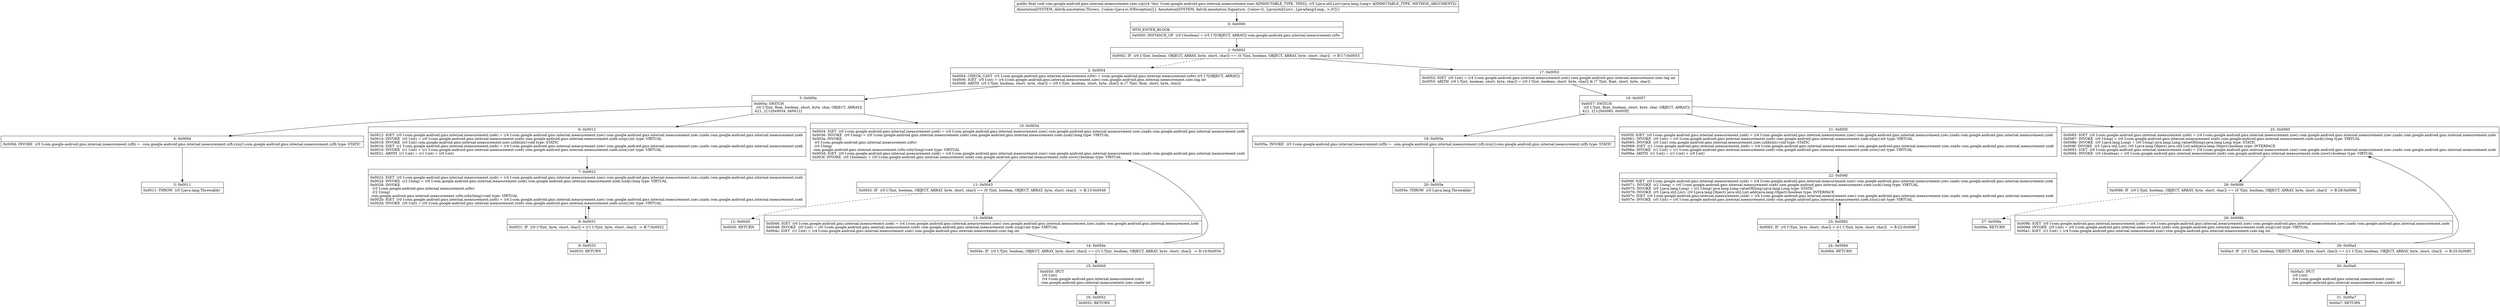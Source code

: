 digraph "CFG forcom.google.android.gms.internal.measurement.zzec.zzj(Ljava\/util\/List;)V" {
Node_0 [shape=record,label="{0\:\ 0x0000|MTH_ENTER_BLOCK\l|0x0000: INSTANCE_OF  (r0 I:boolean) = (r5 I:?[OBJECT, ARRAY]) com.google.android.gms.internal.measurement.zzfw \l}"];
Node_1 [shape=record,label="{1\:\ 0x0002|0x0002: IF  (r0 I:?[int, boolean, OBJECT, ARRAY, byte, short, char]) == (0 ?[int, boolean, OBJECT, ARRAY, byte, short, char])  \-\> B:17:0x0053 \l}"];
Node_2 [shape=record,label="{2\:\ 0x0004|0x0004: CHECK_CAST  (r5 I:com.google.android.gms.internal.measurement.zzfw) = (com.google.android.gms.internal.measurement.zzfw) (r5 I:?[OBJECT, ARRAY]) \l0x0006: IGET  (r0 I:int) = (r4 I:com.google.android.gms.internal.measurement.zzec) com.google.android.gms.internal.measurement.zzec.tag int \l0x0008: ARITH  (r0 I:?[int, boolean, short, byte, char]) = (r0 I:?[int, boolean, short, byte, char]) & (7 ?[int, float, short, byte, char]) \l}"];
Node_3 [shape=record,label="{3\:\ 0x000a|0x000a: SWITCH  \l  (r0 I:?[int, float, boolean, short, byte, char, OBJECT, ARRAY])\l k:[1, 2] t:[0x0034, 0x0012] \l}"];
Node_4 [shape=record,label="{4\:\ 0x000d|0x000d: INVOKE  (r5 I:com.google.android.gms.internal.measurement.zzfh) =  com.google.android.gms.internal.measurement.zzfi.zzuy():com.google.android.gms.internal.measurement.zzfh type: STATIC \l}"];
Node_5 [shape=record,label="{5\:\ 0x0011|0x0011: THROW  (r5 I:java.lang.Throwable) \l}"];
Node_6 [shape=record,label="{6\:\ 0x0012|0x0012: IGET  (r0 I:com.google.android.gms.internal.measurement.zzeb) = (r4 I:com.google.android.gms.internal.measurement.zzec) com.google.android.gms.internal.measurement.zzec.zzadu com.google.android.gms.internal.measurement.zzeb \l0x0014: INVOKE  (r0 I:int) = (r0 I:com.google.android.gms.internal.measurement.zzeb) com.google.android.gms.internal.measurement.zzeb.zzsp():int type: VIRTUAL \l0x0018: INVOKE  (r0 I:int) com.google.android.gms.internal.measurement.zzec.zzbb(int):void type: STATIC \l0x001b: IGET  (r1 I:com.google.android.gms.internal.measurement.zzeb) = (r4 I:com.google.android.gms.internal.measurement.zzec) com.google.android.gms.internal.measurement.zzec.zzadu com.google.android.gms.internal.measurement.zzeb \l0x001d: INVOKE  (r1 I:int) = (r1 I:com.google.android.gms.internal.measurement.zzeb) com.google.android.gms.internal.measurement.zzeb.zzsx():int type: VIRTUAL \l0x0021: ARITH  (r1 I:int) = (r1 I:int) + (r0 I:int) \l}"];
Node_7 [shape=record,label="{7\:\ 0x0022|0x0022: IGET  (r0 I:com.google.android.gms.internal.measurement.zzeb) = (r4 I:com.google.android.gms.internal.measurement.zzec) com.google.android.gms.internal.measurement.zzec.zzadu com.google.android.gms.internal.measurement.zzeb \l0x0024: INVOKE  (r2 I:long) = (r0 I:com.google.android.gms.internal.measurement.zzeb) com.google.android.gms.internal.measurement.zzeb.zzsk():long type: VIRTUAL \l0x0028: INVOKE  \l  (r5 I:com.google.android.gms.internal.measurement.zzfw)\l  (r2 I:long)\l com.google.android.gms.internal.measurement.zzfw.zzby(long):void type: VIRTUAL \l0x002b: IGET  (r0 I:com.google.android.gms.internal.measurement.zzeb) = (r4 I:com.google.android.gms.internal.measurement.zzec) com.google.android.gms.internal.measurement.zzec.zzadu com.google.android.gms.internal.measurement.zzeb \l0x002d: INVOKE  (r0 I:int) = (r0 I:com.google.android.gms.internal.measurement.zzeb) com.google.android.gms.internal.measurement.zzeb.zzsx():int type: VIRTUAL \l}"];
Node_8 [shape=record,label="{8\:\ 0x0031|0x0031: IF  (r0 I:?[int, byte, short, char]) \< (r1 I:?[int, byte, short, char])  \-\> B:7:0x0022 \l}"];
Node_9 [shape=record,label="{9\:\ 0x0033|0x0033: RETURN   \l}"];
Node_10 [shape=record,label="{10\:\ 0x0034|0x0034: IGET  (r0 I:com.google.android.gms.internal.measurement.zzeb) = (r4 I:com.google.android.gms.internal.measurement.zzec) com.google.android.gms.internal.measurement.zzec.zzadu com.google.android.gms.internal.measurement.zzeb \l0x0036: INVOKE  (r0 I:long) = (r0 I:com.google.android.gms.internal.measurement.zzeb) com.google.android.gms.internal.measurement.zzeb.zzsk():long type: VIRTUAL \l0x003a: INVOKE  \l  (r5 I:com.google.android.gms.internal.measurement.zzfw)\l  (r0 I:long)\l com.google.android.gms.internal.measurement.zzfw.zzby(long):void type: VIRTUAL \l0x003d: IGET  (r0 I:com.google.android.gms.internal.measurement.zzeb) = (r4 I:com.google.android.gms.internal.measurement.zzec) com.google.android.gms.internal.measurement.zzec.zzadu com.google.android.gms.internal.measurement.zzeb \l0x003f: INVOKE  (r0 I:boolean) = (r0 I:com.google.android.gms.internal.measurement.zzeb) com.google.android.gms.internal.measurement.zzeb.zzsw():boolean type: VIRTUAL \l}"];
Node_11 [shape=record,label="{11\:\ 0x0043|0x0043: IF  (r0 I:?[int, boolean, OBJECT, ARRAY, byte, short, char]) == (0 ?[int, boolean, OBJECT, ARRAY, byte, short, char])  \-\> B:13:0x0046 \l}"];
Node_12 [shape=record,label="{12\:\ 0x0045|0x0045: RETURN   \l}"];
Node_13 [shape=record,label="{13\:\ 0x0046|0x0046: IGET  (r0 I:com.google.android.gms.internal.measurement.zzeb) = (r4 I:com.google.android.gms.internal.measurement.zzec) com.google.android.gms.internal.measurement.zzec.zzadu com.google.android.gms.internal.measurement.zzeb \l0x0048: INVOKE  (r0 I:int) = (r0 I:com.google.android.gms.internal.measurement.zzeb) com.google.android.gms.internal.measurement.zzeb.zzsg():int type: VIRTUAL \l0x004c: IGET  (r1 I:int) = (r4 I:com.google.android.gms.internal.measurement.zzec) com.google.android.gms.internal.measurement.zzec.tag int \l}"];
Node_14 [shape=record,label="{14\:\ 0x004e|0x004e: IF  (r0 I:?[int, boolean, OBJECT, ARRAY, byte, short, char]) == (r1 I:?[int, boolean, OBJECT, ARRAY, byte, short, char])  \-\> B:10:0x0034 \l}"];
Node_15 [shape=record,label="{15\:\ 0x0050|0x0050: IPUT  \l  (r0 I:int)\l  (r4 I:com.google.android.gms.internal.measurement.zzec)\l com.google.android.gms.internal.measurement.zzec.zzadw int \l}"];
Node_16 [shape=record,label="{16\:\ 0x0052|0x0052: RETURN   \l}"];
Node_17 [shape=record,label="{17\:\ 0x0053|0x0053: IGET  (r0 I:int) = (r4 I:com.google.android.gms.internal.measurement.zzec) com.google.android.gms.internal.measurement.zzec.tag int \l0x0055: ARITH  (r0 I:?[int, boolean, short, byte, char]) = (r0 I:?[int, boolean, short, byte, char]) & (7 ?[int, float, short, byte, char]) \l}"];
Node_18 [shape=record,label="{18\:\ 0x0057|0x0057: SWITCH  \l  (r0 I:?[int, float, boolean, short, byte, char, OBJECT, ARRAY])\l k:[1, 2] t:[0x0085, 0x005f] \l}"];
Node_19 [shape=record,label="{19\:\ 0x005a|0x005a: INVOKE  (r5 I:com.google.android.gms.internal.measurement.zzfh) =  com.google.android.gms.internal.measurement.zzfi.zzuy():com.google.android.gms.internal.measurement.zzfh type: STATIC \l}"];
Node_20 [shape=record,label="{20\:\ 0x005e|0x005e: THROW  (r5 I:java.lang.Throwable) \l}"];
Node_21 [shape=record,label="{21\:\ 0x005f|0x005f: IGET  (r0 I:com.google.android.gms.internal.measurement.zzeb) = (r4 I:com.google.android.gms.internal.measurement.zzec) com.google.android.gms.internal.measurement.zzec.zzadu com.google.android.gms.internal.measurement.zzeb \l0x0061: INVOKE  (r0 I:int) = (r0 I:com.google.android.gms.internal.measurement.zzeb) com.google.android.gms.internal.measurement.zzeb.zzsp():int type: VIRTUAL \l0x0065: INVOKE  (r0 I:int) com.google.android.gms.internal.measurement.zzec.zzbb(int):void type: STATIC \l0x0068: IGET  (r1 I:com.google.android.gms.internal.measurement.zzeb) = (r4 I:com.google.android.gms.internal.measurement.zzec) com.google.android.gms.internal.measurement.zzec.zzadu com.google.android.gms.internal.measurement.zzeb \l0x006a: INVOKE  (r1 I:int) = (r1 I:com.google.android.gms.internal.measurement.zzeb) com.google.android.gms.internal.measurement.zzeb.zzsx():int type: VIRTUAL \l0x006e: ARITH  (r1 I:int) = (r1 I:int) + (r0 I:int) \l}"];
Node_22 [shape=record,label="{22\:\ 0x006f|0x006f: IGET  (r0 I:com.google.android.gms.internal.measurement.zzeb) = (r4 I:com.google.android.gms.internal.measurement.zzec) com.google.android.gms.internal.measurement.zzec.zzadu com.google.android.gms.internal.measurement.zzeb \l0x0071: INVOKE  (r2 I:long) = (r0 I:com.google.android.gms.internal.measurement.zzeb) com.google.android.gms.internal.measurement.zzeb.zzsk():long type: VIRTUAL \l0x0075: INVOKE  (r0 I:java.lang.Long) = (r2 I:long) java.lang.Long.valueOf(long):java.lang.Long type: STATIC \l0x0079: INVOKE  (r5 I:java.util.List), (r0 I:java.lang.Object) java.util.List.add(java.lang.Object):boolean type: INTERFACE \l0x007c: IGET  (r0 I:com.google.android.gms.internal.measurement.zzeb) = (r4 I:com.google.android.gms.internal.measurement.zzec) com.google.android.gms.internal.measurement.zzec.zzadu com.google.android.gms.internal.measurement.zzeb \l0x007e: INVOKE  (r0 I:int) = (r0 I:com.google.android.gms.internal.measurement.zzeb) com.google.android.gms.internal.measurement.zzeb.zzsx():int type: VIRTUAL \l}"];
Node_23 [shape=record,label="{23\:\ 0x0082|0x0082: IF  (r0 I:?[int, byte, short, char]) \< (r1 I:?[int, byte, short, char])  \-\> B:22:0x006f \l}"];
Node_24 [shape=record,label="{24\:\ 0x0084|0x0084: RETURN   \l}"];
Node_25 [shape=record,label="{25\:\ 0x0085|0x0085: IGET  (r0 I:com.google.android.gms.internal.measurement.zzeb) = (r4 I:com.google.android.gms.internal.measurement.zzec) com.google.android.gms.internal.measurement.zzec.zzadu com.google.android.gms.internal.measurement.zzeb \l0x0087: INVOKE  (r0 I:long) = (r0 I:com.google.android.gms.internal.measurement.zzeb) com.google.android.gms.internal.measurement.zzeb.zzsk():long type: VIRTUAL \l0x008b: INVOKE  (r0 I:java.lang.Long) = (r0 I:long) java.lang.Long.valueOf(long):java.lang.Long type: STATIC \l0x008f: INVOKE  (r5 I:java.util.List), (r0 I:java.lang.Object) java.util.List.add(java.lang.Object):boolean type: INTERFACE \l0x0092: IGET  (r0 I:com.google.android.gms.internal.measurement.zzeb) = (r4 I:com.google.android.gms.internal.measurement.zzec) com.google.android.gms.internal.measurement.zzec.zzadu com.google.android.gms.internal.measurement.zzeb \l0x0094: INVOKE  (r0 I:boolean) = (r0 I:com.google.android.gms.internal.measurement.zzeb) com.google.android.gms.internal.measurement.zzeb.zzsw():boolean type: VIRTUAL \l}"];
Node_26 [shape=record,label="{26\:\ 0x0098|0x0098: IF  (r0 I:?[int, boolean, OBJECT, ARRAY, byte, short, char]) == (0 ?[int, boolean, OBJECT, ARRAY, byte, short, char])  \-\> B:28:0x009b \l}"];
Node_27 [shape=record,label="{27\:\ 0x009a|0x009a: RETURN   \l}"];
Node_28 [shape=record,label="{28\:\ 0x009b|0x009b: IGET  (r0 I:com.google.android.gms.internal.measurement.zzeb) = (r4 I:com.google.android.gms.internal.measurement.zzec) com.google.android.gms.internal.measurement.zzec.zzadu com.google.android.gms.internal.measurement.zzeb \l0x009d: INVOKE  (r0 I:int) = (r0 I:com.google.android.gms.internal.measurement.zzeb) com.google.android.gms.internal.measurement.zzeb.zzsg():int type: VIRTUAL \l0x00a1: IGET  (r1 I:int) = (r4 I:com.google.android.gms.internal.measurement.zzec) com.google.android.gms.internal.measurement.zzec.tag int \l}"];
Node_29 [shape=record,label="{29\:\ 0x00a3|0x00a3: IF  (r0 I:?[int, boolean, OBJECT, ARRAY, byte, short, char]) == (r1 I:?[int, boolean, OBJECT, ARRAY, byte, short, char])  \-\> B:25:0x0085 \l}"];
Node_30 [shape=record,label="{30\:\ 0x00a5|0x00a5: IPUT  \l  (r0 I:int)\l  (r4 I:com.google.android.gms.internal.measurement.zzec)\l com.google.android.gms.internal.measurement.zzec.zzadw int \l}"];
Node_31 [shape=record,label="{31\:\ 0x00a7|0x00a7: RETURN   \l}"];
MethodNode[shape=record,label="{public final void com.google.android.gms.internal.measurement.zzec.zzj((r4 'this' I:com.google.android.gms.internal.measurement.zzec A[IMMUTABLE_TYPE, THIS]), (r5 I:java.util.List\<java.lang.Long\> A[IMMUTABLE_TYPE, METHOD_ARGUMENT]))  | Annotation[SYSTEM, dalvik.annotation.Throws, \{value=[java.io.IOException]\}], Annotation[SYSTEM, dalvik.annotation.Signature, \{value=[(, Ljava\/util\/List\<, Ljava\/lang\/Long;, \>;)V]\}]\l}"];
MethodNode -> Node_0;
Node_0 -> Node_1;
Node_1 -> Node_2[style=dashed];
Node_1 -> Node_17;
Node_2 -> Node_3;
Node_3 -> Node_4;
Node_3 -> Node_6;
Node_3 -> Node_10;
Node_4 -> Node_5;
Node_6 -> Node_7;
Node_7 -> Node_8;
Node_8 -> Node_7;
Node_8 -> Node_9[style=dashed];
Node_10 -> Node_11;
Node_11 -> Node_12[style=dashed];
Node_11 -> Node_13;
Node_13 -> Node_14;
Node_14 -> Node_10;
Node_14 -> Node_15[style=dashed];
Node_15 -> Node_16;
Node_17 -> Node_18;
Node_18 -> Node_19;
Node_18 -> Node_21;
Node_18 -> Node_25;
Node_19 -> Node_20;
Node_21 -> Node_22;
Node_22 -> Node_23;
Node_23 -> Node_22;
Node_23 -> Node_24[style=dashed];
Node_25 -> Node_26;
Node_26 -> Node_27[style=dashed];
Node_26 -> Node_28;
Node_28 -> Node_29;
Node_29 -> Node_25;
Node_29 -> Node_30[style=dashed];
Node_30 -> Node_31;
}

